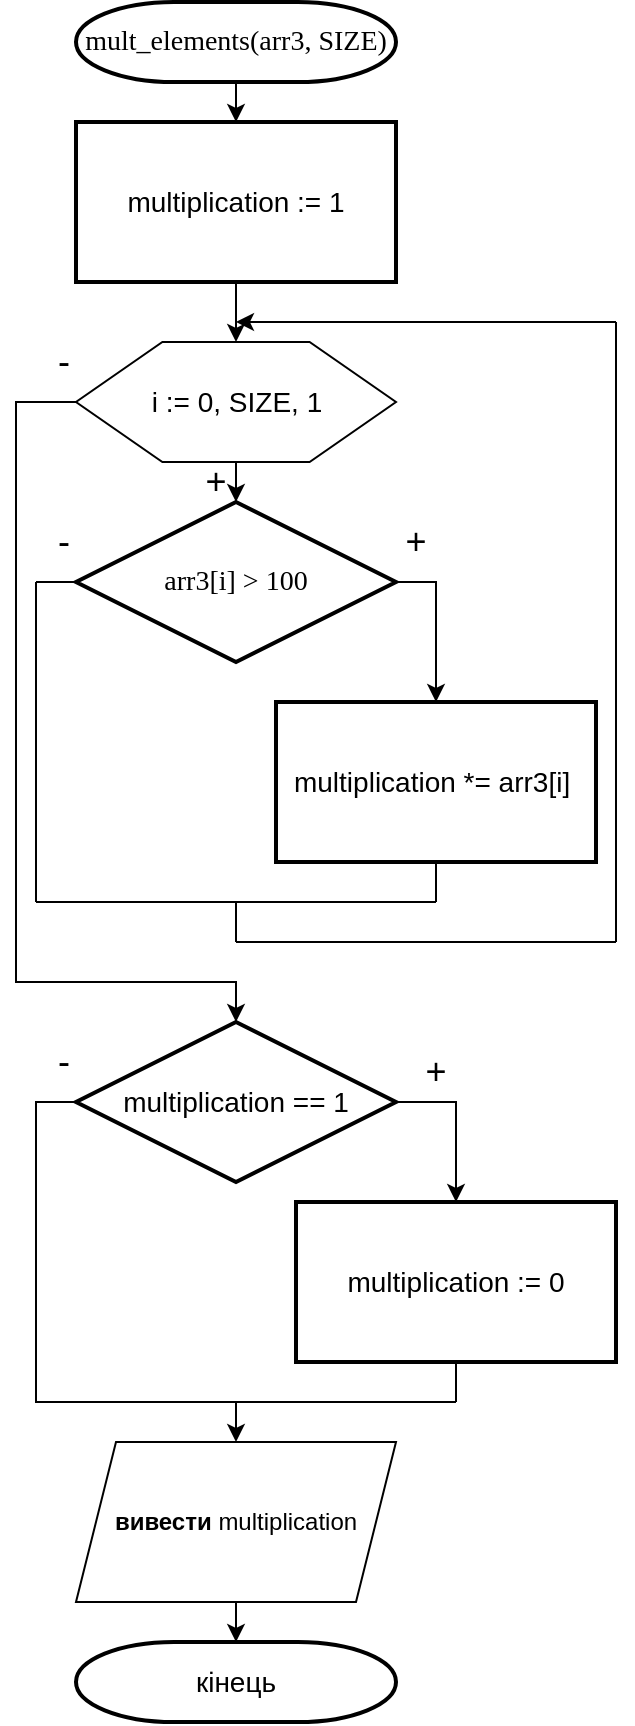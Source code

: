 <mxfile version="13.9.9" type="device"><diagram id="C5RBs43oDa-KdzZeNtuy" name="Page-1"><mxGraphModel dx="852" dy="494" grid="1" gridSize="10" guides="1" tooltips="1" connect="1" arrows="1" fold="1" page="1" pageScale="1" pageWidth="827" pageHeight="1169" math="0" shadow="0"><root><mxCell id="WIyWlLk6GJQsqaUBKTNV-0"/><mxCell id="WIyWlLk6GJQsqaUBKTNV-1" parent="WIyWlLk6GJQsqaUBKTNV-0"/><mxCell id="tozaea7aNqNCNHHTtrt5-2" value="" style="edgeStyle=orthogonalEdgeStyle;rounded=0;orthogonalLoop=1;jettySize=auto;html=1;" edge="1" parent="WIyWlLk6GJQsqaUBKTNV-1" source="tozaea7aNqNCNHHTtrt5-0" target="tozaea7aNqNCNHHTtrt5-1"><mxGeometry relative="1" as="geometry"/></mxCell><mxCell id="tozaea7aNqNCNHHTtrt5-0" value="&lt;span style=&quot;font-family: &amp;#34;times new roman&amp;#34; , serif&quot;&gt;&lt;font style=&quot;font-size: 14px&quot;&gt;mult_elements(arr3, SIZE)&lt;/font&gt;&lt;/span&gt;" style="strokeWidth=2;html=1;shape=mxgraph.flowchart.terminator;whiteSpace=wrap;" vertex="1" parent="WIyWlLk6GJQsqaUBKTNV-1"><mxGeometry x="400" y="40" width="160" height="40" as="geometry"/></mxCell><mxCell id="tozaea7aNqNCNHHTtrt5-5" style="edgeStyle=orthogonalEdgeStyle;rounded=0;orthogonalLoop=1;jettySize=auto;html=1;exitX=0.5;exitY=1;exitDx=0;exitDy=0;entryX=0.5;entryY=0;entryDx=0;entryDy=0;" edge="1" parent="WIyWlLk6GJQsqaUBKTNV-1" source="tozaea7aNqNCNHHTtrt5-1" target="tozaea7aNqNCNHHTtrt5-4"><mxGeometry relative="1" as="geometry"/></mxCell><mxCell id="tozaea7aNqNCNHHTtrt5-1" value="&lt;font style=&quot;font-size: 14px&quot;&gt;multiplication := 1&lt;/font&gt;" style="whiteSpace=wrap;html=1;strokeWidth=2;" vertex="1" parent="WIyWlLk6GJQsqaUBKTNV-1"><mxGeometry x="400" y="100" width="160" height="80" as="geometry"/></mxCell><mxCell id="tozaea7aNqNCNHHTtrt5-8" style="edgeStyle=orthogonalEdgeStyle;rounded=0;orthogonalLoop=1;jettySize=auto;html=1;exitX=0.5;exitY=1;exitDx=0;exitDy=0;entryX=0.5;entryY=0;entryDx=0;entryDy=0;entryPerimeter=0;" edge="1" parent="WIyWlLk6GJQsqaUBKTNV-1" source="tozaea7aNqNCNHHTtrt5-4" target="tozaea7aNqNCNHHTtrt5-6"><mxGeometry relative="1" as="geometry"/></mxCell><mxCell id="tozaea7aNqNCNHHTtrt5-25" style="edgeStyle=orthogonalEdgeStyle;rounded=0;orthogonalLoop=1;jettySize=auto;html=1;exitX=0;exitY=0.5;exitDx=0;exitDy=0;entryX=0.5;entryY=0;entryDx=0;entryDy=0;entryPerimeter=0;" edge="1" parent="WIyWlLk6GJQsqaUBKTNV-1" source="tozaea7aNqNCNHHTtrt5-4" target="tozaea7aNqNCNHHTtrt5-24"><mxGeometry relative="1" as="geometry"><Array as="points"><mxPoint x="370" y="240"/><mxPoint x="370" y="530"/><mxPoint x="480" y="530"/></Array></mxGeometry></mxCell><mxCell id="tozaea7aNqNCNHHTtrt5-4" value="&lt;font style=&quot;font-size: 14px&quot;&gt;i := 0, SIZE, 1&lt;/font&gt;" style="verticalLabelPosition=middle;verticalAlign=middle;html=1;shape=hexagon;perimeter=hexagonPerimeter2;arcSize=6;size=0.27;labelPosition=center;align=center;" vertex="1" parent="WIyWlLk6GJQsqaUBKTNV-1"><mxGeometry x="400" y="210" width="160" height="60" as="geometry"/></mxCell><mxCell id="tozaea7aNqNCNHHTtrt5-11" style="edgeStyle=orthogonalEdgeStyle;rounded=0;orthogonalLoop=1;jettySize=auto;html=1;exitX=1;exitY=0.5;exitDx=0;exitDy=0;exitPerimeter=0;entryX=0.5;entryY=0;entryDx=0;entryDy=0;" edge="1" parent="WIyWlLk6GJQsqaUBKTNV-1" source="tozaea7aNqNCNHHTtrt5-6" target="tozaea7aNqNCNHHTtrt5-10"><mxGeometry relative="1" as="geometry"/></mxCell><mxCell id="tozaea7aNqNCNHHTtrt5-6" value="&lt;span lang=&quot;EN-US&quot; style=&quot;font-family: &amp;#34;times new roman&amp;#34; , serif&quot;&gt;&lt;font style=&quot;font-size: 14px&quot;&gt;arr3[i] &amp;gt; 100&lt;/font&gt;&lt;/span&gt;" style="strokeWidth=2;html=1;shape=mxgraph.flowchart.decision;whiteSpace=wrap;" vertex="1" parent="WIyWlLk6GJQsqaUBKTNV-1"><mxGeometry x="400" y="290" width="160" height="80" as="geometry"/></mxCell><mxCell id="tozaea7aNqNCNHHTtrt5-10" value="&lt;font style=&quot;font-size: 14px&quot;&gt;multiplication *= arr3[i]&amp;nbsp;&lt;/font&gt;" style="whiteSpace=wrap;html=1;strokeWidth=2;" vertex="1" parent="WIyWlLk6GJQsqaUBKTNV-1"><mxGeometry x="500" y="390" width="160" height="80" as="geometry"/></mxCell><mxCell id="tozaea7aNqNCNHHTtrt5-12" value="" style="endArrow=none;html=1;" edge="1" parent="WIyWlLk6GJQsqaUBKTNV-1"><mxGeometry width="50" height="50" relative="1" as="geometry"><mxPoint x="380" y="490" as="sourcePoint"/><mxPoint x="580" y="490" as="targetPoint"/></mxGeometry></mxCell><mxCell id="tozaea7aNqNCNHHTtrt5-13" value="" style="endArrow=none;html=1;" edge="1" parent="WIyWlLk6GJQsqaUBKTNV-1"><mxGeometry width="50" height="50" relative="1" as="geometry"><mxPoint x="580" y="490" as="sourcePoint"/><mxPoint x="580" y="470" as="targetPoint"/></mxGeometry></mxCell><mxCell id="tozaea7aNqNCNHHTtrt5-14" value="" style="endArrow=none;html=1;" edge="1" parent="WIyWlLk6GJQsqaUBKTNV-1"><mxGeometry width="50" height="50" relative="1" as="geometry"><mxPoint x="380" y="490" as="sourcePoint"/><mxPoint x="380" y="330" as="targetPoint"/></mxGeometry></mxCell><mxCell id="tozaea7aNqNCNHHTtrt5-15" value="" style="endArrow=none;html=1;" edge="1" parent="WIyWlLk6GJQsqaUBKTNV-1"><mxGeometry width="50" height="50" relative="1" as="geometry"><mxPoint x="380" y="330" as="sourcePoint"/><mxPoint x="400" y="330" as="targetPoint"/></mxGeometry></mxCell><mxCell id="tozaea7aNqNCNHHTtrt5-16" value="" style="endArrow=none;html=1;" edge="1" parent="WIyWlLk6GJQsqaUBKTNV-1"><mxGeometry width="50" height="50" relative="1" as="geometry"><mxPoint x="480" y="510" as="sourcePoint"/><mxPoint x="480" y="490" as="targetPoint"/></mxGeometry></mxCell><mxCell id="tozaea7aNqNCNHHTtrt5-17" value="" style="endArrow=none;html=1;" edge="1" parent="WIyWlLk6GJQsqaUBKTNV-1"><mxGeometry width="50" height="50" relative="1" as="geometry"><mxPoint x="480" y="510" as="sourcePoint"/><mxPoint x="670" y="510" as="targetPoint"/></mxGeometry></mxCell><mxCell id="tozaea7aNqNCNHHTtrt5-18" value="" style="endArrow=none;html=1;" edge="1" parent="WIyWlLk6GJQsqaUBKTNV-1"><mxGeometry width="50" height="50" relative="1" as="geometry"><mxPoint x="670" y="510" as="sourcePoint"/><mxPoint x="670" y="200" as="targetPoint"/></mxGeometry></mxCell><mxCell id="tozaea7aNqNCNHHTtrt5-19" value="" style="endArrow=classic;html=1;" edge="1" parent="WIyWlLk6GJQsqaUBKTNV-1"><mxGeometry width="50" height="50" relative="1" as="geometry"><mxPoint x="670" y="200" as="sourcePoint"/><mxPoint x="480" y="200" as="targetPoint"/></mxGeometry></mxCell><mxCell id="tozaea7aNqNCNHHTtrt5-20" value="&lt;font style=&quot;font-size: 18px&quot;&gt;+&lt;/font&gt;" style="text;html=1;strokeColor=none;fillColor=none;align=center;verticalAlign=middle;whiteSpace=wrap;rounded=0;" vertex="1" parent="WIyWlLk6GJQsqaUBKTNV-1"><mxGeometry x="550" y="300" width="40" height="20" as="geometry"/></mxCell><mxCell id="tozaea7aNqNCNHHTtrt5-21" value="&lt;font style=&quot;font-size: 18px&quot;&gt;-&lt;/font&gt;" style="text;html=1;strokeColor=none;fillColor=none;align=center;verticalAlign=middle;whiteSpace=wrap;rounded=0;" vertex="1" parent="WIyWlLk6GJQsqaUBKTNV-1"><mxGeometry x="374" y="300" width="40" height="20" as="geometry"/></mxCell><mxCell id="tozaea7aNqNCNHHTtrt5-22" value="&lt;font style=&quot;font-size: 18px&quot;&gt;+&lt;/font&gt;" style="text;html=1;strokeColor=none;fillColor=none;align=center;verticalAlign=middle;whiteSpace=wrap;rounded=0;" vertex="1" parent="WIyWlLk6GJQsqaUBKTNV-1"><mxGeometry x="450" y="270" width="40" height="20" as="geometry"/></mxCell><mxCell id="tozaea7aNqNCNHHTtrt5-23" value="&lt;font style=&quot;font-size: 18px&quot;&gt;-&lt;/font&gt;" style="text;html=1;strokeColor=none;fillColor=none;align=center;verticalAlign=middle;whiteSpace=wrap;rounded=0;" vertex="1" parent="WIyWlLk6GJQsqaUBKTNV-1"><mxGeometry x="374" y="210" width="40" height="20" as="geometry"/></mxCell><mxCell id="tozaea7aNqNCNHHTtrt5-28" style="edgeStyle=orthogonalEdgeStyle;rounded=0;orthogonalLoop=1;jettySize=auto;html=1;exitX=1;exitY=0.5;exitDx=0;exitDy=0;exitPerimeter=0;entryX=0.5;entryY=0;entryDx=0;entryDy=0;" edge="1" parent="WIyWlLk6GJQsqaUBKTNV-1" source="tozaea7aNqNCNHHTtrt5-24" target="tozaea7aNqNCNHHTtrt5-27"><mxGeometry relative="1" as="geometry"/></mxCell><mxCell id="tozaea7aNqNCNHHTtrt5-30" style="edgeStyle=orthogonalEdgeStyle;rounded=0;orthogonalLoop=1;jettySize=auto;html=1;exitX=0;exitY=0.5;exitDx=0;exitDy=0;exitPerimeter=0;" edge="1" parent="WIyWlLk6GJQsqaUBKTNV-1" source="tozaea7aNqNCNHHTtrt5-24" target="tozaea7aNqNCNHHTtrt5-29"><mxGeometry relative="1" as="geometry"><Array as="points"><mxPoint x="380" y="590"/><mxPoint x="380" y="740"/><mxPoint x="480" y="740"/></Array></mxGeometry></mxCell><mxCell id="tozaea7aNqNCNHHTtrt5-24" value="&lt;span style=&quot;font-size: 14px&quot;&gt;multiplication == 1&lt;/span&gt;" style="strokeWidth=2;html=1;shape=mxgraph.flowchart.decision;whiteSpace=wrap;" vertex="1" parent="WIyWlLk6GJQsqaUBKTNV-1"><mxGeometry x="400" y="550" width="160" height="80" as="geometry"/></mxCell><mxCell id="tozaea7aNqNCNHHTtrt5-27" value="&lt;font style=&quot;font-size: 14px&quot;&gt;multiplication := 0&lt;/font&gt;" style="whiteSpace=wrap;html=1;strokeWidth=2;" vertex="1" parent="WIyWlLk6GJQsqaUBKTNV-1"><mxGeometry x="510" y="640" width="160" height="80" as="geometry"/></mxCell><mxCell id="tozaea7aNqNCNHHTtrt5-34" style="edgeStyle=orthogonalEdgeStyle;rounded=0;orthogonalLoop=1;jettySize=auto;html=1;exitX=0.5;exitY=1;exitDx=0;exitDy=0;entryX=0.5;entryY=0;entryDx=0;entryDy=0;entryPerimeter=0;" edge="1" parent="WIyWlLk6GJQsqaUBKTNV-1" source="tozaea7aNqNCNHHTtrt5-29" target="tozaea7aNqNCNHHTtrt5-33"><mxGeometry relative="1" as="geometry"/></mxCell><mxCell id="tozaea7aNqNCNHHTtrt5-29" value="&lt;b&gt;вивести &lt;/b&gt;multiplication" style="shape=parallelogram;perimeter=parallelogramPerimeter;whiteSpace=wrap;html=1;fixedSize=1;" vertex="1" parent="WIyWlLk6GJQsqaUBKTNV-1"><mxGeometry x="400" y="760" width="160" height="80" as="geometry"/></mxCell><mxCell id="tozaea7aNqNCNHHTtrt5-31" value="" style="endArrow=none;html=1;" edge="1" parent="WIyWlLk6GJQsqaUBKTNV-1"><mxGeometry width="50" height="50" relative="1" as="geometry"><mxPoint x="480" y="740" as="sourcePoint"/><mxPoint x="590" y="740" as="targetPoint"/></mxGeometry></mxCell><mxCell id="tozaea7aNqNCNHHTtrt5-32" value="" style="endArrow=none;html=1;" edge="1" parent="WIyWlLk6GJQsqaUBKTNV-1"><mxGeometry width="50" height="50" relative="1" as="geometry"><mxPoint x="590" y="740" as="sourcePoint"/><mxPoint x="590" y="720" as="targetPoint"/></mxGeometry></mxCell><mxCell id="tozaea7aNqNCNHHTtrt5-33" value="&lt;font style=&quot;font-size: 14px&quot;&gt;кінець&lt;/font&gt;" style="strokeWidth=2;html=1;shape=mxgraph.flowchart.terminator;whiteSpace=wrap;" vertex="1" parent="WIyWlLk6GJQsqaUBKTNV-1"><mxGeometry x="400" y="860" width="160" height="40" as="geometry"/></mxCell><mxCell id="tozaea7aNqNCNHHTtrt5-35" value="&lt;font style=&quot;font-size: 18px&quot;&gt;+&lt;/font&gt;" style="text;html=1;strokeColor=none;fillColor=none;align=center;verticalAlign=middle;whiteSpace=wrap;rounded=0;" vertex="1" parent="WIyWlLk6GJQsqaUBKTNV-1"><mxGeometry x="560" y="565" width="40" height="20" as="geometry"/></mxCell><mxCell id="tozaea7aNqNCNHHTtrt5-36" value="&lt;font style=&quot;font-size: 18px&quot;&gt;-&lt;/font&gt;" style="text;html=1;strokeColor=none;fillColor=none;align=center;verticalAlign=middle;whiteSpace=wrap;rounded=0;" vertex="1" parent="WIyWlLk6GJQsqaUBKTNV-1"><mxGeometry x="374" y="560" width="40" height="20" as="geometry"/></mxCell></root></mxGraphModel></diagram></mxfile>